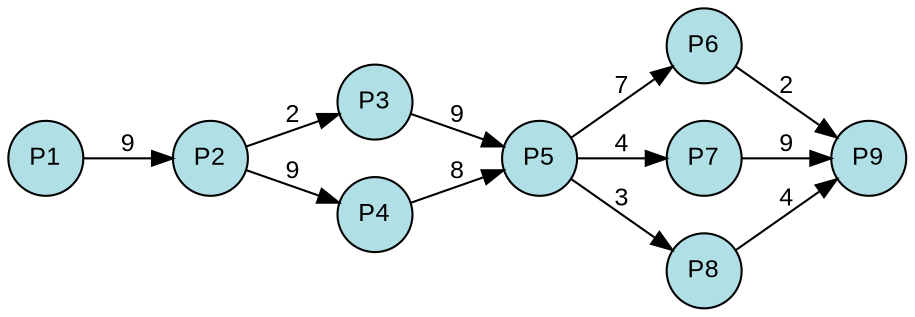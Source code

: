 digraph {
  splines=true;
node [margin=0 fontname=arial fontcolor=black fontsize=12 shape=circle width=0.5 fixedsize=true style=filled fillcolor=powderblue]
  1 [label="P1"]
  2 [label="P2"]
  3 [label="P3"]
  4 [label="P4"]
  5 [label="P5"]
  6 [label="P6"]
  7 [label="P7"]
  8 [label="P8"]
  9 [label="P9"]
rankdir=LR
edge [margin=0 fontname=arial fontcolor=black fontsize=12]
	1 -> 2 [label="9"]
	2 -> 3 [label="2"]
	2 -> 4 [label="9"]
	3 -> 5 [label="9"]
	4 -> 5 [label="8"]
	5 -> 6 [label="7"]
	5 -> 7 [label="4"]
	5 -> 8 [label="3"]
	6 -> 9 [label="2"]
	7 -> 9 [label="9"]
	8 -> 9 [label="4"]
	{rank=same  1 }
	{rank=same  2 }
	{rank=same  3, 4 }
	{rank=same  5 }
	{rank=same  6, 7, 8 }
	{rank=same  9 }
} 
